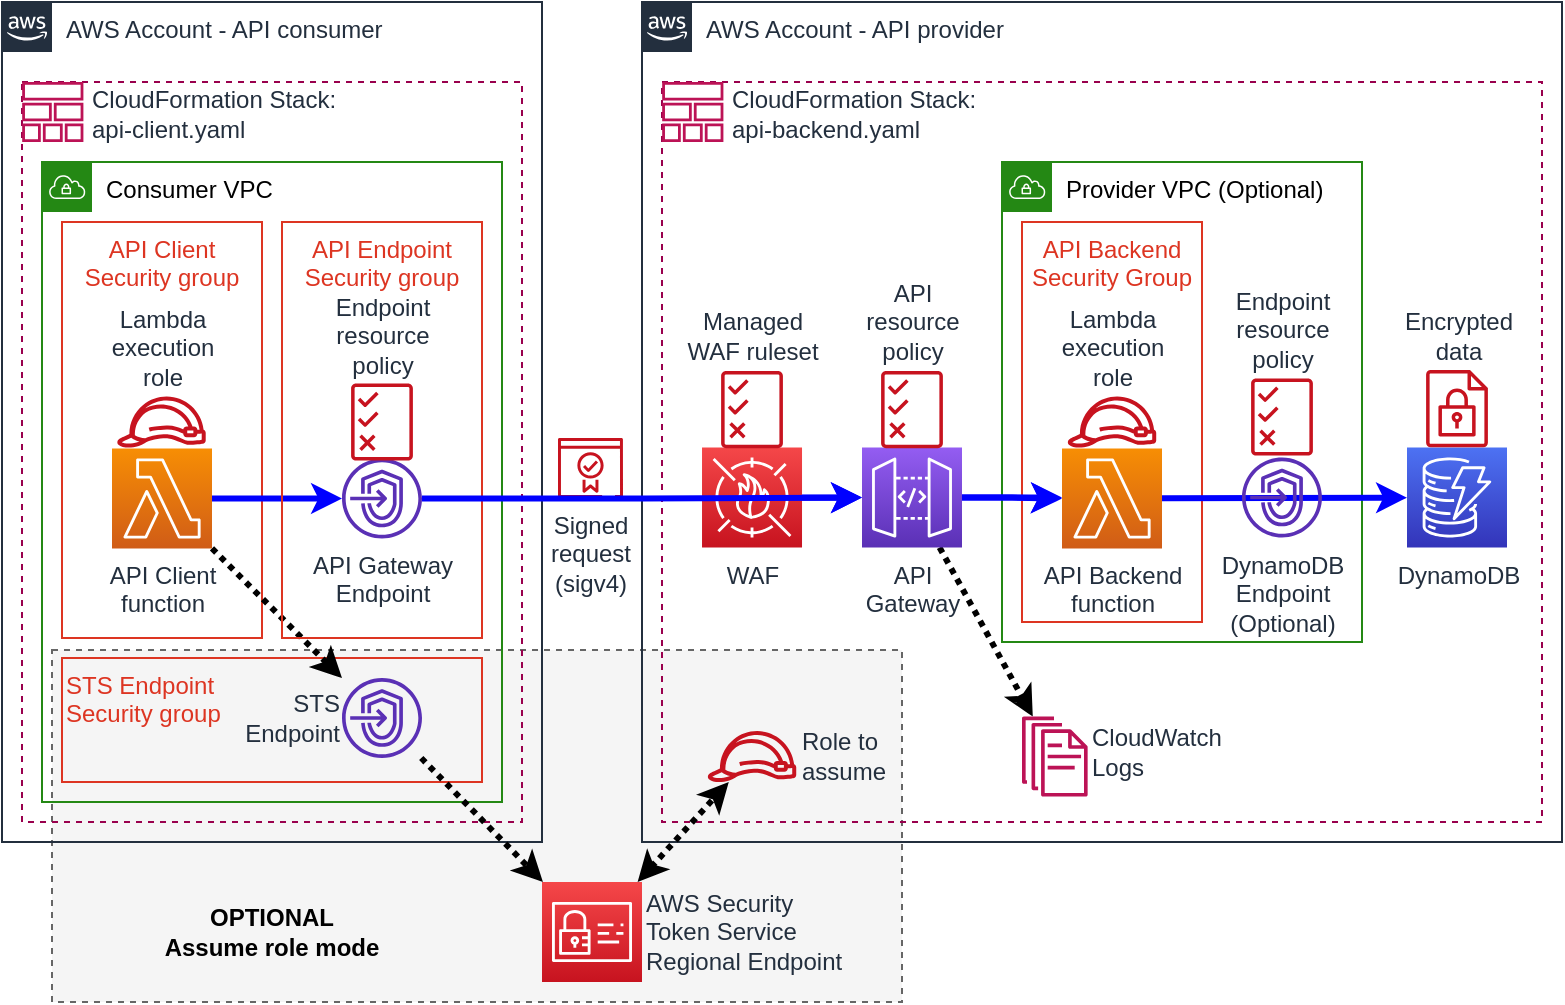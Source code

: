 <mxfile version="12.4.8" type="device" pages="2"><diagram id="wKXQuQ02tPSjFpZmC73J" name="Page-1"><mxGraphModel dx="1422" dy="715" grid="1" gridSize="10" guides="1" tooltips="1" connect="1" arrows="1" fold="1" page="1" pageScale="1" pageWidth="1169" pageHeight="827" math="0" shadow="0"><root><mxCell id="0"/><mxCell id="1" parent="0"/><mxCell id="ISwDoq7mNcvl8jR6DBRM-22" value="" style="fillColor=#f5f5f5;strokeColor=#666666;dashed=1;verticalAlign=bottom;fontStyle=3;fontColor=#333333;align=left;" parent="1" vertex="1"><mxGeometry x="315" y="484" width="425" height="176" as="geometry"/></mxCell><mxCell id="EjJKAqhDsuywNd2k3SH5-1" value="AWS Account - API consumer" style="points=[[0,0],[0.25,0],[0.5,0],[0.75,0],[1,0],[1,0.25],[1,0.5],[1,0.75],[1,1],[0.75,1],[0.5,1],[0.25,1],[0,1],[0,0.75],[0,0.5],[0,0.25]];outlineConnect=0;gradientColor=none;html=1;whiteSpace=wrap;fontSize=12;fontStyle=0;shape=mxgraph.aws4.group;grIcon=mxgraph.aws4.group_aws_cloud_alt;strokeColor=#232F3E;fillColor=none;verticalAlign=top;align=left;spacingLeft=30;fontColor=#232F3E;dashed=0;" parent="1" vertex="1"><mxGeometry x="290" y="160" width="270" height="420" as="geometry"/></mxCell><mxCell id="EjJKAqhDsuywNd2k3SH5-23" value="" style="fillColor=none;strokeColor=#99004d;dashed=1;verticalAlign=top;fontStyle=0;fontColor=#5A6C86;" parent="1" vertex="1"><mxGeometry x="300" y="200" width="250" height="370" as="geometry"/></mxCell><mxCell id="EjJKAqhDsuywNd2k3SH5-10" value="AWS Account - API provider" style="points=[[0,0],[0.25,0],[0.5,0],[0.75,0],[1,0],[1,0.25],[1,0.5],[1,0.75],[1,1],[0.75,1],[0.5,1],[0.25,1],[0,1],[0,0.75],[0,0.5],[0,0.25]];outlineConnect=0;gradientColor=none;html=1;whiteSpace=wrap;fontSize=12;fontStyle=0;shape=mxgraph.aws4.group;grIcon=mxgraph.aws4.group_aws_cloud_alt;strokeColor=#232F3E;fillColor=none;verticalAlign=top;align=left;spacingLeft=30;fontColor=#232F3E;dashed=0;" parent="1" vertex="1"><mxGeometry x="610" y="160" width="460" height="420" as="geometry"/></mxCell><mxCell id="EjJKAqhDsuywNd2k3SH5-25" value="" style="fillColor=none;strokeColor=#99004d;dashed=1;verticalAlign=top;fontStyle=0;fontColor=#5A6C86;" parent="1" vertex="1"><mxGeometry x="620" y="200" width="440" height="370" as="geometry"/></mxCell><mxCell id="ISwDoq7mNcvl8jR6DBRM-11" value="Provider VPC (Optional)" style="points=[[0,0],[0.25,0],[0.5,0],[0.75,0],[1,0],[1,0.25],[1,0.5],[1,0.75],[1,1],[0.75,1],[0.5,1],[0.25,1],[0,1],[0,0.75],[0,0.5],[0,0.25]];outlineConnect=0;gradientColor=none;html=1;whiteSpace=wrap;fontSize=12;fontStyle=0;shape=mxgraph.aws4.group;grIcon=mxgraph.aws4.group_vpc;strokeColor=#248814;fillColor=none;verticalAlign=top;align=left;spacingLeft=30;fontColor=#000000;dashed=0;" parent="1" vertex="1"><mxGeometry x="790" y="240" width="180" height="240" as="geometry"/></mxCell><mxCell id="ISwDoq7mNcvl8jR6DBRM-12" value="API Backend&#10;Security Group" style="fillColor=none;strokeColor=#DD3522;verticalAlign=top;fontStyle=0;fontColor=#DD3522;" parent="1" vertex="1"><mxGeometry x="800" y="270" width="90" height="200" as="geometry"/></mxCell><mxCell id="EjJKAqhDsuywNd2k3SH5-5" value="Consumer VPC" style="points=[[0,0],[0.25,0],[0.5,0],[0.75,0],[1,0],[1,0.25],[1,0.5],[1,0.75],[1,1],[0.75,1],[0.5,1],[0.25,1],[0,1],[0,0.75],[0,0.5],[0,0.25]];outlineConnect=0;gradientColor=none;html=1;whiteSpace=wrap;fontSize=12;fontStyle=0;shape=mxgraph.aws4.group;grIcon=mxgraph.aws4.group_vpc;strokeColor=#248814;fillColor=none;verticalAlign=top;align=left;spacingLeft=30;fontColor=#000000;dashed=0;" parent="1" vertex="1"><mxGeometry x="310" y="240" width="230" height="320" as="geometry"/></mxCell><mxCell id="n4OG4kLhGhSZnDqIR_2X-5" value="STS Endpoint&#10;Security group" style="fillColor=none;strokeColor=#DD3522;verticalAlign=top;fontStyle=0;fontColor=#DD3522;align=left;" parent="1" vertex="1"><mxGeometry x="320" y="488" width="210" height="62" as="geometry"/></mxCell><mxCell id="EjJKAqhDsuywNd2k3SH5-2" value="API Client&#10;Security group" style="fillColor=none;strokeColor=#DD3522;verticalAlign=top;fontStyle=0;fontColor=#DD3522;" parent="1" vertex="1"><mxGeometry x="320" y="270" width="100" height="208" as="geometry"/></mxCell><mxCell id="EjJKAqhDsuywNd2k3SH5-8" style="edgeStyle=orthogonalEdgeStyle;rounded=0;orthogonalLoop=1;jettySize=auto;html=1;fontSize=11;strokeWidth=3;strokeColor=#0000ff;" parent="1" source="EjJKAqhDsuywNd2k3SH5-3" target="EjJKAqhDsuywNd2k3SH5-7" edge="1"><mxGeometry relative="1" as="geometry"/></mxCell><mxCell id="n4OG4kLhGhSZnDqIR_2X-2" style="rounded=0;orthogonalLoop=1;jettySize=auto;html=1;strokeWidth=3;strokeColor=#000000;dashed=1;dashPattern=1 1;" parent="1" source="EjJKAqhDsuywNd2k3SH5-3" target="n4OG4kLhGhSZnDqIR_2X-1" edge="1"><mxGeometry relative="1" as="geometry"/></mxCell><mxCell id="EjJKAqhDsuywNd2k3SH5-3" value="API Client&lt;br&gt;function" style="outlineConnect=0;fontColor=#232F3E;gradientColor=#F78E04;gradientDirection=north;fillColor=#D05C17;strokeColor=#ffffff;dashed=0;verticalLabelPosition=bottom;verticalAlign=top;align=center;html=1;fontSize=12;fontStyle=0;aspect=fixed;shape=mxgraph.aws4.resourceIcon;resIcon=mxgraph.aws4.lambda;" parent="1" vertex="1"><mxGeometry x="345" y="383.25" width="50" height="50" as="geometry"/></mxCell><mxCell id="EjJKAqhDsuywNd2k3SH5-4" value="Lambda&lt;br style=&quot;font-size: 12px;&quot;&gt;execution&lt;br style=&quot;font-size: 12px;&quot;&gt;role" style="outlineConnect=0;fontColor=#232F3E;gradientColor=none;fillColor=#C7131F;strokeColor=none;dashed=0;verticalLabelPosition=top;verticalAlign=bottom;align=center;html=1;fontSize=12;fontStyle=0;aspect=fixed;pointerEvents=1;shape=mxgraph.aws4.role;labelPosition=center;spacingLeft=0;" parent="1" vertex="1"><mxGeometry x="347.18" y="357.29" width="45.13" height="25.46" as="geometry"/></mxCell><mxCell id="EjJKAqhDsuywNd2k3SH5-6" value="API Endpoint&#10;Security group" style="fillColor=none;strokeColor=#DD3522;verticalAlign=top;fontStyle=0;fontColor=#DD3522;" parent="1" vertex="1"><mxGeometry x="430" y="270" width="100" height="208" as="geometry"/></mxCell><mxCell id="EjJKAqhDsuywNd2k3SH5-17" style="edgeStyle=orthogonalEdgeStyle;rounded=0;orthogonalLoop=1;jettySize=auto;html=1;fontSize=12;strokeWidth=3;strokeColor=#0000ff;" parent="1" source="ISwDoq7mNcvl8jR6DBRM-1" target="EjJKAqhDsuywNd2k3SH5-11" edge="1"><mxGeometry relative="1" as="geometry"/></mxCell><mxCell id="EjJKAqhDsuywNd2k3SH5-7" value="API Gateway&lt;br style=&quot;font-size: 12px;&quot;&gt;Endpoint" style="outlineConnect=0;fontColor=#232F3E;gradientColor=none;fillColor=#5A30B5;strokeColor=none;dashed=0;verticalLabelPosition=bottom;verticalAlign=top;align=center;html=1;fontSize=12;fontStyle=0;aspect=fixed;pointerEvents=1;shape=mxgraph.aws4.endpoints;" parent="1" vertex="1"><mxGeometry x="460" y="388.25" width="40" height="40" as="geometry"/></mxCell><mxCell id="EjJKAqhDsuywNd2k3SH5-9" value="Endpoint&lt;br&gt;resource&lt;br&gt;policy" style="outlineConnect=0;fontColor=#232F3E;gradientColor=none;fillColor=#C7131F;strokeColor=none;dashed=0;verticalLabelPosition=top;verticalAlign=bottom;align=center;html=1;fontSize=12;fontStyle=0;aspect=fixed;pointerEvents=1;shape=mxgraph.aws4.permissions;labelPosition=center;" parent="1" vertex="1"><mxGeometry x="464.55" y="350.58" width="30.9" height="38.88" as="geometry"/></mxCell><mxCell id="EjJKAqhDsuywNd2k3SH5-16" style="edgeStyle=orthogonalEdgeStyle;rounded=0;orthogonalLoop=1;jettySize=auto;html=1;fontSize=12;strokeWidth=3;strokeColor=#0000ff;" parent="1" source="EjJKAqhDsuywNd2k3SH5-11" target="EjJKAqhDsuywNd2k3SH5-14" edge="1"><mxGeometry relative="1" as="geometry"/></mxCell><mxCell id="ISwDoq7mNcvl8jR6DBRM-10" style="edgeStyle=none;rounded=0;orthogonalLoop=1;jettySize=auto;html=1;dashed=1;dashPattern=1 1;startArrow=none;startFill=0;endArrow=classic;endFill=1;strokeColor=#000000;strokeWidth=3;" parent="1" source="EjJKAqhDsuywNd2k3SH5-11" target="ISwDoq7mNcvl8jR6DBRM-9" edge="1"><mxGeometry relative="1" as="geometry"/></mxCell><mxCell id="EjJKAqhDsuywNd2k3SH5-11" value="API&lt;br&gt;Gateway" style="outlineConnect=0;fontColor=#232F3E;gradientColor=#945DF2;gradientDirection=north;fillColor=#5A30B5;strokeColor=#ffffff;dashed=0;verticalLabelPosition=bottom;verticalAlign=top;align=center;html=1;fontSize=12;fontStyle=0;aspect=fixed;shape=mxgraph.aws4.resourceIcon;resIcon=mxgraph.aws4.api_gateway;" parent="1" vertex="1"><mxGeometry x="720" y="382.75" width="50" height="50" as="geometry"/></mxCell><mxCell id="EjJKAqhDsuywNd2k3SH5-12" value="API&lt;br&gt;resource&lt;br&gt;policy" style="outlineConnect=0;fontColor=#232F3E;gradientColor=none;fillColor=#C7131F;strokeColor=none;dashed=0;verticalLabelPosition=top;verticalAlign=bottom;align=center;html=1;fontSize=12;fontStyle=0;aspect=fixed;pointerEvents=1;shape=mxgraph.aws4.permissions;labelPosition=center;" parent="1" vertex="1"><mxGeometry x="729.55" y="344.37" width="30.9" height="38.88" as="geometry"/></mxCell><mxCell id="ISwDoq7mNcvl8jR6DBRM-21" style="edgeStyle=none;rounded=0;orthogonalLoop=1;jettySize=auto;html=1;startArrow=none;startFill=0;endArrow=classic;endFill=1;strokeColor=#0000ff;strokeWidth=3;" parent="1" source="EjJKAqhDsuywNd2k3SH5-14" target="ISwDoq7mNcvl8jR6DBRM-14" edge="1"><mxGeometry relative="1" as="geometry"/></mxCell><mxCell id="EjJKAqhDsuywNd2k3SH5-14" value="API Backend&lt;br&gt;function" style="outlineConnect=0;fontColor=#232F3E;gradientColor=#F78E04;gradientDirection=north;fillColor=#D05C17;strokeColor=#ffffff;dashed=0;verticalLabelPosition=bottom;verticalAlign=top;align=center;html=1;fontSize=12;fontStyle=0;aspect=fixed;shape=mxgraph.aws4.resourceIcon;resIcon=mxgraph.aws4.lambda;" parent="1" vertex="1"><mxGeometry x="820" y="383.25" width="50" height="50" as="geometry"/></mxCell><mxCell id="EjJKAqhDsuywNd2k3SH5-15" value="Lambda&lt;br style=&quot;font-size: 12px;&quot;&gt;execution&lt;br style=&quot;font-size: 12px;&quot;&gt;role" style="outlineConnect=0;fontColor=#232F3E;gradientColor=none;fillColor=#C7131F;strokeColor=none;dashed=0;verticalLabelPosition=top;verticalAlign=bottom;align=center;html=1;fontSize=12;fontStyle=0;aspect=fixed;pointerEvents=1;shape=mxgraph.aws4.role;labelPosition=center;spacingLeft=0;" parent="1" vertex="1"><mxGeometry x="822.43" y="357.29" width="45.13" height="25.46" as="geometry"/></mxCell><mxCell id="EjJKAqhDsuywNd2k3SH5-19" value="Signed&lt;br&gt;request&lt;br&gt;(sigv4)" style="outlineConnect=0;fontColor=#232F3E;gradientColor=none;fillColor=#C7131F;strokeColor=none;dashed=0;verticalLabelPosition=bottom;verticalAlign=top;align=center;html=1;fontSize=12;fontStyle=0;aspect=fixed;pointerEvents=1;shape=mxgraph.aws4.certificate_manager_2;" parent="1" vertex="1"><mxGeometry x="568" y="378" width="32.5" height="30" as="geometry"/></mxCell><mxCell id="n4OG4kLhGhSZnDqIR_2X-4" style="edgeStyle=none;rounded=0;orthogonalLoop=1;jettySize=auto;html=1;strokeColor=#000000;strokeWidth=3;dashed=1;dashPattern=1 1;" parent="1" source="n4OG4kLhGhSZnDqIR_2X-1" target="n4OG4kLhGhSZnDqIR_2X-7" edge="1"><mxGeometry relative="1" as="geometry"><mxPoint x="642.57" y="569.164" as="targetPoint"/></mxGeometry></mxCell><mxCell id="n4OG4kLhGhSZnDqIR_2X-1" value="STS&lt;br&gt;Endpoint" style="outlineConnect=0;fontColor=#232F3E;gradientColor=none;fillColor=#5A30B5;strokeColor=none;dashed=0;verticalLabelPosition=middle;verticalAlign=middle;align=right;html=1;fontSize=12;fontStyle=0;aspect=fixed;pointerEvents=1;shape=mxgraph.aws4.endpoints;labelPosition=left;" parent="1" vertex="1"><mxGeometry x="460" y="498" width="40" height="40" as="geometry"/></mxCell><mxCell id="ISwDoq7mNcvl8jR6DBRM-7" style="rounded=0;orthogonalLoop=1;jettySize=auto;html=1;dashed=1;dashPattern=1 1;startArrow=classic;startFill=1;strokeWidth=3;endArrow=classic;endFill=1;" parent="1" source="n4OG4kLhGhSZnDqIR_2X-7" target="ISwDoq7mNcvl8jR6DBRM-6" edge="1"><mxGeometry relative="1" as="geometry"/></mxCell><mxCell id="n4OG4kLhGhSZnDqIR_2X-7" value="AWS Security&lt;br&gt;Token Service&lt;br&gt;Regional Endpoint" style="outlineConnect=0;fontColor=#232F3E;gradientColor=#F54749;gradientDirection=north;fillColor=#C7131F;strokeColor=#ffffff;dashed=0;verticalLabelPosition=middle;verticalAlign=middle;align=left;html=1;fontSize=12;fontStyle=0;aspect=fixed;shape=mxgraph.aws4.resourceIcon;resIcon=mxgraph.aws4.identity_and_access_management;labelPosition=right;" parent="1" vertex="1"><mxGeometry x="560" y="600" width="50" height="50" as="geometry"/></mxCell><mxCell id="ISwDoq7mNcvl8jR6DBRM-1" value="WAF" style="outlineConnect=0;fontColor=#232F3E;gradientColor=#F54749;gradientDirection=north;fillColor=#C7131F;strokeColor=#ffffff;dashed=0;verticalLabelPosition=bottom;verticalAlign=top;align=center;html=1;fontSize=12;fontStyle=0;aspect=fixed;shape=mxgraph.aws4.resourceIcon;resIcon=mxgraph.aws4.waf;" parent="1" vertex="1"><mxGeometry x="640.01" y="382.75" width="50" height="50" as="geometry"/></mxCell><mxCell id="ISwDoq7mNcvl8jR6DBRM-3" style="edgeStyle=orthogonalEdgeStyle;rounded=0;orthogonalLoop=1;jettySize=auto;html=1;fontSize=12;strokeWidth=3;strokeColor=#0000ff;" parent="1" source="EjJKAqhDsuywNd2k3SH5-7" target="EjJKAqhDsuywNd2k3SH5-11" edge="1"><mxGeometry relative="1" as="geometry"><mxPoint x="500" y="408" as="sourcePoint"/><mxPoint x="720" y="408" as="targetPoint"/></mxGeometry></mxCell><mxCell id="ISwDoq7mNcvl8jR6DBRM-4" value="Managed&lt;br&gt;WAF ruleset" style="outlineConnect=0;fontColor=#232F3E;gradientColor=none;fillColor=#C7131F;strokeColor=none;dashed=0;verticalLabelPosition=top;verticalAlign=bottom;align=center;html=1;fontSize=12;fontStyle=0;aspect=fixed;pointerEvents=1;shape=mxgraph.aws4.permissions;labelPosition=center;" parent="1" vertex="1"><mxGeometry x="649.56" y="344.37" width="30.9" height="38.88" as="geometry"/></mxCell><mxCell id="ISwDoq7mNcvl8jR6DBRM-6" value="Role to&lt;br&gt;assume" style="outlineConnect=0;fontColor=#232F3E;gradientColor=none;fillColor=#C7131F;strokeColor=none;dashed=0;verticalLabelPosition=middle;verticalAlign=middle;align=left;html=1;fontSize=12;fontStyle=0;aspect=fixed;pointerEvents=1;shape=mxgraph.aws4.role;labelPosition=right;spacingLeft=0;" parent="1" vertex="1"><mxGeometry x="642.44" y="524.54" width="45.13" height="25.46" as="geometry"/></mxCell><mxCell id="ISwDoq7mNcvl8jR6DBRM-9" value="CloudWatch&lt;br&gt;Logs" style="outlineConnect=0;fontColor=#232F3E;gradientColor=none;fillColor=#BC1356;strokeColor=none;dashed=0;verticalLabelPosition=middle;verticalAlign=middle;align=left;html=1;fontSize=12;fontStyle=0;aspect=fixed;pointerEvents=1;shape=mxgraph.aws4.documents;spacingTop=-4;labelPosition=right;" parent="1" vertex="1"><mxGeometry x="800.0" y="517.27" width="32.82" height="40" as="geometry"/></mxCell><mxCell id="ISwDoq7mNcvl8jR6DBRM-13" style="edgeStyle=orthogonalEdgeStyle;rounded=0;orthogonalLoop=1;jettySize=auto;html=1;fontSize=12;strokeWidth=3;strokeColor=#0000ff;" parent="1" source="EjJKAqhDsuywNd2k3SH5-11" target="EjJKAqhDsuywNd2k3SH5-14" edge="1"><mxGeometry relative="1" as="geometry"><mxPoint x="770" y="408" as="sourcePoint"/><mxPoint x="810" y="408" as="targetPoint"/><Array as="points"><mxPoint x="780" y="408"/><mxPoint x="780" y="408"/></Array></mxGeometry></mxCell><mxCell id="ISwDoq7mNcvl8jR6DBRM-14" value="DynamoDB" style="outlineConnect=0;fontColor=#232F3E;gradientColor=#4D72F3;gradientDirection=north;fillColor=#3334B9;strokeColor=#ffffff;dashed=0;verticalLabelPosition=bottom;verticalAlign=top;align=center;html=1;fontSize=12;fontStyle=0;aspect=fixed;shape=mxgraph.aws4.resourceIcon;resIcon=mxgraph.aws4.dynamodb;" parent="1" vertex="1"><mxGeometry x="992.5" y="382.75" width="50" height="50" as="geometry"/></mxCell><mxCell id="ISwDoq7mNcvl8jR6DBRM-15" value="DynamoDB&lt;br&gt;Endpoint&lt;br&gt;(Optional)" style="outlineConnect=0;fontColor=#232F3E;gradientColor=none;fillColor=#5A30B5;strokeColor=none;dashed=0;verticalLabelPosition=bottom;verticalAlign=top;align=center;html=1;fontSize=12;fontStyle=0;aspect=fixed;pointerEvents=1;shape=mxgraph.aws4.endpoints;" parent="1" vertex="1"><mxGeometry x="910" y="387.75" width="40" height="40" as="geometry"/></mxCell><mxCell id="ISwDoq7mNcvl8jR6DBRM-17" value="Endpoint&lt;br&gt;resource&lt;br&gt;policy" style="outlineConnect=0;fontColor=#232F3E;gradientColor=none;fillColor=#C7131F;strokeColor=none;dashed=0;verticalLabelPosition=top;verticalAlign=bottom;align=center;html=1;fontSize=12;fontStyle=0;aspect=fixed;pointerEvents=1;shape=mxgraph.aws4.permissions;labelPosition=center;" parent="1" vertex="1"><mxGeometry x="914.55" y="348.06" width="30.9" height="38.88" as="geometry"/></mxCell><mxCell id="ISwDoq7mNcvl8jR6DBRM-18" value="Encrypted&lt;br&gt;data" style="outlineConnect=0;fontColor=#232F3E;gradientColor=none;fillColor=#C7131F;strokeColor=none;dashed=0;verticalLabelPosition=top;verticalAlign=bottom;align=center;html=1;fontSize=12;fontStyle=0;aspect=fixed;pointerEvents=1;shape=mxgraph.aws4.encrypted_data;labelPosition=center;" parent="1" vertex="1"><mxGeometry x="1002.05" y="343.87" width="30.9" height="38.88" as="geometry"/></mxCell><mxCell id="ISwDoq7mNcvl8jR6DBRM-23" value="OPTIONAL&lt;br style=&quot;font-size: 12px;&quot;&gt;Assume role mode" style="text;html=1;strokeColor=none;fillColor=none;align=center;verticalAlign=middle;whiteSpace=wrap;rounded=0;fontStyle=1;fontSize=12;" parent="1" vertex="1"><mxGeometry x="365" y="615" width="120" height="20" as="geometry"/></mxCell><mxCell id="EjJKAqhDsuywNd2k3SH5-22" value="CloudFormation Stack:&lt;br&gt;api-backend.yaml" style="outlineConnect=0;fontColor=#232F3E;gradientColor=none;fillColor=#BC1356;strokeColor=none;dashed=0;verticalLabelPosition=middle;verticalAlign=middle;align=left;html=1;fontSize=12;fontStyle=0;aspect=fixed;pointerEvents=1;shape=mxgraph.aws4.stack;labelPosition=right;spacingLeft=2;spacingTop=1;" parent="1" vertex="1"><mxGeometry x="620" y="200" width="30.79" height="30" as="geometry"/></mxCell><mxCell id="EjJKAqhDsuywNd2k3SH5-21" value="CloudFormation Stack:&lt;br&gt;api-client.yaml" style="outlineConnect=0;fontColor=#232F3E;gradientColor=none;fillColor=#BC1356;strokeColor=none;dashed=0;verticalLabelPosition=middle;verticalAlign=middle;align=left;html=1;fontSize=12;fontStyle=0;aspect=fixed;pointerEvents=1;shape=mxgraph.aws4.stack;labelPosition=right;spacingLeft=2;spacingTop=2;" parent="1" vertex="1"><mxGeometry x="300" y="200" width="30.79" height="30" as="geometry"/></mxCell></root></mxGraphModel></diagram><diagram id="K5KRh6SM6DZxUYdJaQRA" name="Simplified"><mxGraphModel dx="1422" dy="715" grid="1" gridSize="10" guides="1" tooltips="1" connect="1" arrows="1" fold="1" page="1" pageScale="1" pageWidth="1169" pageHeight="1654" math="0" shadow="0"><root><mxCell id="IkqclfAVyQmKXNFs6IXQ-0"/><mxCell id="IkqclfAVyQmKXNFs6IXQ-1" parent="IkqclfAVyQmKXNFs6IXQ-0"/><mxCell id="JZNnEDGFZ6T_mxtcpu2X-1" value="AWS Account - API consumer" style="points=[[0,0],[0.25,0],[0.5,0],[0.75,0],[1,0],[1,0.25],[1,0.5],[1,0.75],[1,1],[0.75,1],[0.5,1],[0.25,1],[0,1],[0,0.75],[0,0.5],[0,0.25]];outlineConnect=0;gradientColor=none;html=1;whiteSpace=wrap;fontSize=12;fontStyle=0;shape=mxgraph.aws4.group;grIcon=mxgraph.aws4.group_aws_cloud_alt;strokeColor=#232F3E;fillColor=none;verticalAlign=top;align=left;spacingLeft=30;fontColor=#232F3E;dashed=0;" vertex="1" parent="IkqclfAVyQmKXNFs6IXQ-1"><mxGeometry x="290" y="210" width="270" height="300" as="geometry"/></mxCell><mxCell id="JZNnEDGFZ6T_mxtcpu2X-3" value="AWS Account - API provider" style="points=[[0,0],[0.25,0],[0.5,0],[0.75,0],[1,0],[1,0.25],[1,0.5],[1,0.75],[1,1],[0.75,1],[0.5,1],[0.25,1],[0,1],[0,0.75],[0,0.5],[0,0.25]];outlineConnect=0;gradientColor=none;html=1;whiteSpace=wrap;fontSize=12;fontStyle=0;shape=mxgraph.aws4.group;grIcon=mxgraph.aws4.group_aws_cloud_alt;strokeColor=#232F3E;fillColor=none;verticalAlign=top;align=left;spacingLeft=30;fontColor=#232F3E;dashed=0;" vertex="1" parent="IkqclfAVyQmKXNFs6IXQ-1"><mxGeometry x="610" y="210" width="460" height="300" as="geometry"/></mxCell><mxCell id="JZNnEDGFZ6T_mxtcpu2X-5" value="Provider VPC" style="points=[[0,0],[0.25,0],[0.5,0],[0.75,0],[1,0],[1,0.25],[1,0.5],[1,0.75],[1,1],[0.75,1],[0.5,1],[0.25,1],[0,1],[0,0.75],[0,0.5],[0,0.25]];outlineConnect=0;gradientColor=none;html=1;whiteSpace=wrap;fontSize=12;fontStyle=0;shape=mxgraph.aws4.group;grIcon=mxgraph.aws4.group_vpc;strokeColor=#248814;fillColor=none;verticalAlign=top;align=left;spacingLeft=30;fontColor=#000000;dashed=0;" vertex="1" parent="IkqclfAVyQmKXNFs6IXQ-1"><mxGeometry x="790" y="240" width="180" height="240" as="geometry"/></mxCell><mxCell id="JZNnEDGFZ6T_mxtcpu2X-6" value="API Backend&#10;Security Group" style="fillColor=none;strokeColor=#DD3522;verticalAlign=top;fontStyle=0;fontColor=#DD3522;" vertex="1" parent="IkqclfAVyQmKXNFs6IXQ-1"><mxGeometry x="800" y="270" width="90" height="200" as="geometry"/></mxCell><mxCell id="JZNnEDGFZ6T_mxtcpu2X-7" value="Consumer VPC" style="points=[[0,0],[0.25,0],[0.5,0],[0.75,0],[1,0],[1,0.25],[1,0.5],[1,0.75],[1,1],[0.75,1],[0.5,1],[0.25,1],[0,1],[0,0.75],[0,0.5],[0,0.25]];outlineConnect=0;gradientColor=none;html=1;whiteSpace=wrap;fontSize=12;fontStyle=0;shape=mxgraph.aws4.group;grIcon=mxgraph.aws4.group_vpc;strokeColor=#248814;fillColor=none;verticalAlign=top;align=left;spacingLeft=30;fontColor=#000000;dashed=0;" vertex="1" parent="IkqclfAVyQmKXNFs6IXQ-1"><mxGeometry x="310" y="240" width="230" height="250" as="geometry"/></mxCell><mxCell id="JZNnEDGFZ6T_mxtcpu2X-9" value="API Client&#10;Security group" style="fillColor=none;strokeColor=#DD3522;verticalAlign=top;fontStyle=0;fontColor=#DD3522;" vertex="1" parent="IkqclfAVyQmKXNFs6IXQ-1"><mxGeometry x="320" y="270" width="100" height="208" as="geometry"/></mxCell><mxCell id="JZNnEDGFZ6T_mxtcpu2X-10" style="edgeStyle=orthogonalEdgeStyle;rounded=0;orthogonalLoop=1;jettySize=auto;html=1;fontSize=11;strokeWidth=3;strokeColor=#0000ff;" edge="1" parent="IkqclfAVyQmKXNFs6IXQ-1" target="JZNnEDGFZ6T_mxtcpu2X-16"><mxGeometry relative="1" as="geometry"><mxPoint x="395" y="408.25" as="sourcePoint"/></mxGeometry></mxCell><mxCell id="JZNnEDGFZ6T_mxtcpu2X-13" value="IAM Role" style="outlineConnect=0;fontColor=#232F3E;gradientColor=none;fillColor=#C7131F;strokeColor=none;dashed=0;verticalLabelPosition=top;verticalAlign=bottom;align=center;html=1;fontSize=12;fontStyle=0;aspect=fixed;pointerEvents=1;shape=mxgraph.aws4.role;labelPosition=center;spacingLeft=0;" vertex="1" parent="IkqclfAVyQmKXNFs6IXQ-1"><mxGeometry x="347.18" y="357.29" width="45.13" height="25.46" as="geometry"/></mxCell><mxCell id="JZNnEDGFZ6T_mxtcpu2X-14" value="API Endpoint&#10;Security group" style="fillColor=none;strokeColor=#DD3522;verticalAlign=top;fontStyle=0;fontColor=#DD3522;" vertex="1" parent="IkqclfAVyQmKXNFs6IXQ-1"><mxGeometry x="430" y="270" width="100" height="208" as="geometry"/></mxCell><mxCell id="JZNnEDGFZ6T_mxtcpu2X-15" style="edgeStyle=orthogonalEdgeStyle;rounded=0;orthogonalLoop=1;jettySize=auto;html=1;fontSize=12;strokeWidth=3;strokeColor=#0000ff;" edge="1" parent="IkqclfAVyQmKXNFs6IXQ-1" source="JZNnEDGFZ6T_mxtcpu2X-30" target="JZNnEDGFZ6T_mxtcpu2X-20"><mxGeometry relative="1" as="geometry"/></mxCell><mxCell id="JZNnEDGFZ6T_mxtcpu2X-16" value="API Gateway&lt;br style=&quot;font-size: 12px;&quot;&gt;Endpoint" style="outlineConnect=0;fontColor=#232F3E;gradientColor=none;fillColor=#5A30B5;strokeColor=none;dashed=0;verticalLabelPosition=bottom;verticalAlign=top;align=center;html=1;fontSize=12;fontStyle=0;aspect=fixed;pointerEvents=1;shape=mxgraph.aws4.endpoints;" vertex="1" parent="IkqclfAVyQmKXNFs6IXQ-1"><mxGeometry x="460" y="388.25" width="40" height="40" as="geometry"/></mxCell><mxCell id="JZNnEDGFZ6T_mxtcpu2X-17" value="Endpoint&lt;br&gt;resource&lt;br&gt;policy" style="outlineConnect=0;fontColor=#232F3E;gradientColor=none;fillColor=#C7131F;strokeColor=none;dashed=0;verticalLabelPosition=top;verticalAlign=bottom;align=center;html=1;fontSize=12;fontStyle=0;aspect=fixed;pointerEvents=1;shape=mxgraph.aws4.permissions;labelPosition=center;" vertex="1" parent="IkqclfAVyQmKXNFs6IXQ-1"><mxGeometry x="464.55" y="350.58" width="30.9" height="38.88" as="geometry"/></mxCell><mxCell id="JZNnEDGFZ6T_mxtcpu2X-18" style="edgeStyle=orthogonalEdgeStyle;rounded=0;orthogonalLoop=1;jettySize=auto;html=1;fontSize=12;strokeWidth=3;strokeColor=#0000ff;" edge="1" parent="IkqclfAVyQmKXNFs6IXQ-1" source="JZNnEDGFZ6T_mxtcpu2X-20"><mxGeometry relative="1" as="geometry"><mxPoint x="820" y="408" as="targetPoint"/></mxGeometry></mxCell><mxCell id="JZNnEDGFZ6T_mxtcpu2X-20" value="API&lt;br&gt;Gateway" style="outlineConnect=0;fontColor=#232F3E;gradientColor=#945DF2;gradientDirection=north;fillColor=#5A30B5;strokeColor=#ffffff;dashed=0;verticalLabelPosition=bottom;verticalAlign=top;align=center;html=1;fontSize=12;fontStyle=0;aspect=fixed;shape=mxgraph.aws4.resourceIcon;resIcon=mxgraph.aws4.api_gateway;" vertex="1" parent="IkqclfAVyQmKXNFs6IXQ-1"><mxGeometry x="720" y="382.75" width="50" height="50" as="geometry"/></mxCell><mxCell id="JZNnEDGFZ6T_mxtcpu2X-21" value="API&lt;br&gt;resource&lt;br&gt;policy" style="outlineConnect=0;fontColor=#232F3E;gradientColor=none;fillColor=#C7131F;strokeColor=none;dashed=0;verticalLabelPosition=top;verticalAlign=bottom;align=center;html=1;fontSize=12;fontStyle=0;aspect=fixed;pointerEvents=1;shape=mxgraph.aws4.permissions;labelPosition=center;" vertex="1" parent="IkqclfAVyQmKXNFs6IXQ-1"><mxGeometry x="729.55" y="344.37" width="30.9" height="38.88" as="geometry"/></mxCell><mxCell id="JZNnEDGFZ6T_mxtcpu2X-22" style="edgeStyle=none;rounded=0;orthogonalLoop=1;jettySize=auto;html=1;startArrow=none;startFill=0;endArrow=classic;endFill=1;strokeColor=#0000ff;strokeWidth=3;" edge="1" parent="IkqclfAVyQmKXNFs6IXQ-1" target="JZNnEDGFZ6T_mxtcpu2X-36"><mxGeometry relative="1" as="geometry"><mxPoint x="870" y="408.178" as="sourcePoint"/></mxGeometry></mxCell><mxCell id="JZNnEDGFZ6T_mxtcpu2X-24" value="IAM Role" style="outlineConnect=0;fontColor=#232F3E;gradientColor=none;fillColor=#C7131F;strokeColor=none;dashed=0;verticalLabelPosition=top;verticalAlign=bottom;align=center;html=1;fontSize=12;fontStyle=0;aspect=fixed;pointerEvents=1;shape=mxgraph.aws4.role;labelPosition=center;spacingLeft=0;" vertex="1" parent="IkqclfAVyQmKXNFs6IXQ-1"><mxGeometry x="822.43" y="357.29" width="45.13" height="25.46" as="geometry"/></mxCell><mxCell id="JZNnEDGFZ6T_mxtcpu2X-25" value="Signed&lt;br&gt;request&lt;br&gt;(sigv4)" style="outlineConnect=0;fontColor=#232F3E;gradientColor=none;fillColor=#C7131F;strokeColor=none;dashed=0;verticalLabelPosition=bottom;verticalAlign=top;align=center;html=1;fontSize=12;fontStyle=0;aspect=fixed;pointerEvents=1;shape=mxgraph.aws4.certificate_manager_2;" vertex="1" parent="IkqclfAVyQmKXNFs6IXQ-1"><mxGeometry x="568" y="378" width="32.5" height="30" as="geometry"/></mxCell><mxCell id="JZNnEDGFZ6T_mxtcpu2X-30" value="WAF" style="outlineConnect=0;fontColor=#232F3E;gradientColor=#F54749;gradientDirection=north;fillColor=#C7131F;strokeColor=#ffffff;dashed=0;verticalLabelPosition=bottom;verticalAlign=top;align=center;html=1;fontSize=12;fontStyle=0;aspect=fixed;shape=mxgraph.aws4.resourceIcon;resIcon=mxgraph.aws4.waf;" vertex="1" parent="IkqclfAVyQmKXNFs6IXQ-1"><mxGeometry x="640.01" y="382.75" width="50" height="50" as="geometry"/></mxCell><mxCell id="JZNnEDGFZ6T_mxtcpu2X-31" style="edgeStyle=orthogonalEdgeStyle;rounded=0;orthogonalLoop=1;jettySize=auto;html=1;fontSize=12;strokeWidth=3;strokeColor=#0000ff;" edge="1" parent="IkqclfAVyQmKXNFs6IXQ-1" source="JZNnEDGFZ6T_mxtcpu2X-16" target="JZNnEDGFZ6T_mxtcpu2X-20"><mxGeometry relative="1" as="geometry"><mxPoint x="500" y="408" as="sourcePoint"/><mxPoint x="720" y="408" as="targetPoint"/></mxGeometry></mxCell><mxCell id="JZNnEDGFZ6T_mxtcpu2X-32" value="WAF ruleset" style="outlineConnect=0;fontColor=#232F3E;gradientColor=none;fillColor=#C7131F;strokeColor=none;dashed=0;verticalLabelPosition=top;verticalAlign=bottom;align=center;html=1;fontSize=12;fontStyle=0;aspect=fixed;pointerEvents=1;shape=mxgraph.aws4.permissions;labelPosition=center;" vertex="1" parent="IkqclfAVyQmKXNFs6IXQ-1"><mxGeometry x="649.56" y="344.37" width="30.9" height="38.88" as="geometry"/></mxCell><mxCell id="JZNnEDGFZ6T_mxtcpu2X-35" style="edgeStyle=orthogonalEdgeStyle;rounded=0;orthogonalLoop=1;jettySize=auto;html=1;fontSize=12;strokeWidth=3;strokeColor=#0000ff;" edge="1" parent="IkqclfAVyQmKXNFs6IXQ-1" source="JZNnEDGFZ6T_mxtcpu2X-20"><mxGeometry relative="1" as="geometry"><mxPoint x="770" y="408" as="sourcePoint"/><mxPoint x="820" y="408" as="targetPoint"/><Array as="points"><mxPoint x="780" y="408"/><mxPoint x="780" y="408"/></Array></mxGeometry></mxCell><mxCell id="JZNnEDGFZ6T_mxtcpu2X-36" value="DynamoDB" style="outlineConnect=0;fontColor=#232F3E;gradientColor=#4D72F3;gradientDirection=north;fillColor=#3334B9;strokeColor=#ffffff;dashed=0;verticalLabelPosition=bottom;verticalAlign=top;align=center;html=1;fontSize=12;fontStyle=0;aspect=fixed;shape=mxgraph.aws4.resourceIcon;resIcon=mxgraph.aws4.dynamodb;" vertex="1" parent="IkqclfAVyQmKXNFs6IXQ-1"><mxGeometry x="992.5" y="382.75" width="50" height="50" as="geometry"/></mxCell><mxCell id="JZNnEDGFZ6T_mxtcpu2X-37" value="DynamoDB&lt;br&gt;Endpoint" style="outlineConnect=0;fontColor=#232F3E;gradientColor=none;fillColor=#5A30B5;strokeColor=none;dashed=0;verticalLabelPosition=bottom;verticalAlign=top;align=center;html=1;fontSize=12;fontStyle=0;aspect=fixed;pointerEvents=1;shape=mxgraph.aws4.endpoints;" vertex="1" parent="IkqclfAVyQmKXNFs6IXQ-1"><mxGeometry x="910" y="387.75" width="40" height="40" as="geometry"/></mxCell><mxCell id="JZNnEDGFZ6T_mxtcpu2X-38" value="Endpoint&lt;br&gt;resource&lt;br&gt;policy" style="outlineConnect=0;fontColor=#232F3E;gradientColor=none;fillColor=#C7131F;strokeColor=none;dashed=0;verticalLabelPosition=top;verticalAlign=bottom;align=center;html=1;fontSize=12;fontStyle=0;aspect=fixed;pointerEvents=1;shape=mxgraph.aws4.permissions;labelPosition=center;" vertex="1" parent="IkqclfAVyQmKXNFs6IXQ-1"><mxGeometry x="914.55" y="348.06" width="30.9" height="38.88" as="geometry"/></mxCell><mxCell id="JZNnEDGFZ6T_mxtcpu2X-39" value="Encrypted&lt;br&gt;data" style="outlineConnect=0;fontColor=#232F3E;gradientColor=none;fillColor=#C7131F;strokeColor=none;dashed=0;verticalLabelPosition=top;verticalAlign=bottom;align=center;html=1;fontSize=12;fontStyle=0;aspect=fixed;pointerEvents=1;shape=mxgraph.aws4.encrypted_data;labelPosition=center;" vertex="1" parent="IkqclfAVyQmKXNFs6IXQ-1"><mxGeometry x="1002.05" y="343.87" width="30.9" height="38.88" as="geometry"/></mxCell><mxCell id="JZNnEDGFZ6T_mxtcpu2X-45" value="API Client" style="outlineConnect=0;fontColor=#232F3E;gradientColor=#F78E04;gradientDirection=north;fillColor=#D05C17;strokeColor=#ffffff;dashed=0;verticalLabelPosition=bottom;verticalAlign=top;align=center;html=1;fontSize=12;fontStyle=0;aspect=fixed;shape=mxgraph.aws4.resourceIcon;resIcon=mxgraph.aws4.ec2;" vertex="1" parent="IkqclfAVyQmKXNFs6IXQ-1"><mxGeometry x="344.75" y="383.25" width="50" height="50" as="geometry"/></mxCell><mxCell id="JZNnEDGFZ6T_mxtcpu2X-48" value="API Backend" style="outlineConnect=0;fontColor=#232F3E;gradientColor=#F78E04;gradientDirection=north;fillColor=#D05C17;strokeColor=#ffffff;dashed=0;verticalLabelPosition=bottom;verticalAlign=top;align=center;html=1;fontSize=12;fontStyle=0;aspect=fixed;shape=mxgraph.aws4.resourceIcon;resIcon=mxgraph.aws4.ec2;" vertex="1" parent="IkqclfAVyQmKXNFs6IXQ-1"><mxGeometry x="817.56" y="383.25" width="50" height="50" as="geometry"/></mxCell></root></mxGraphModel></diagram></mxfile>